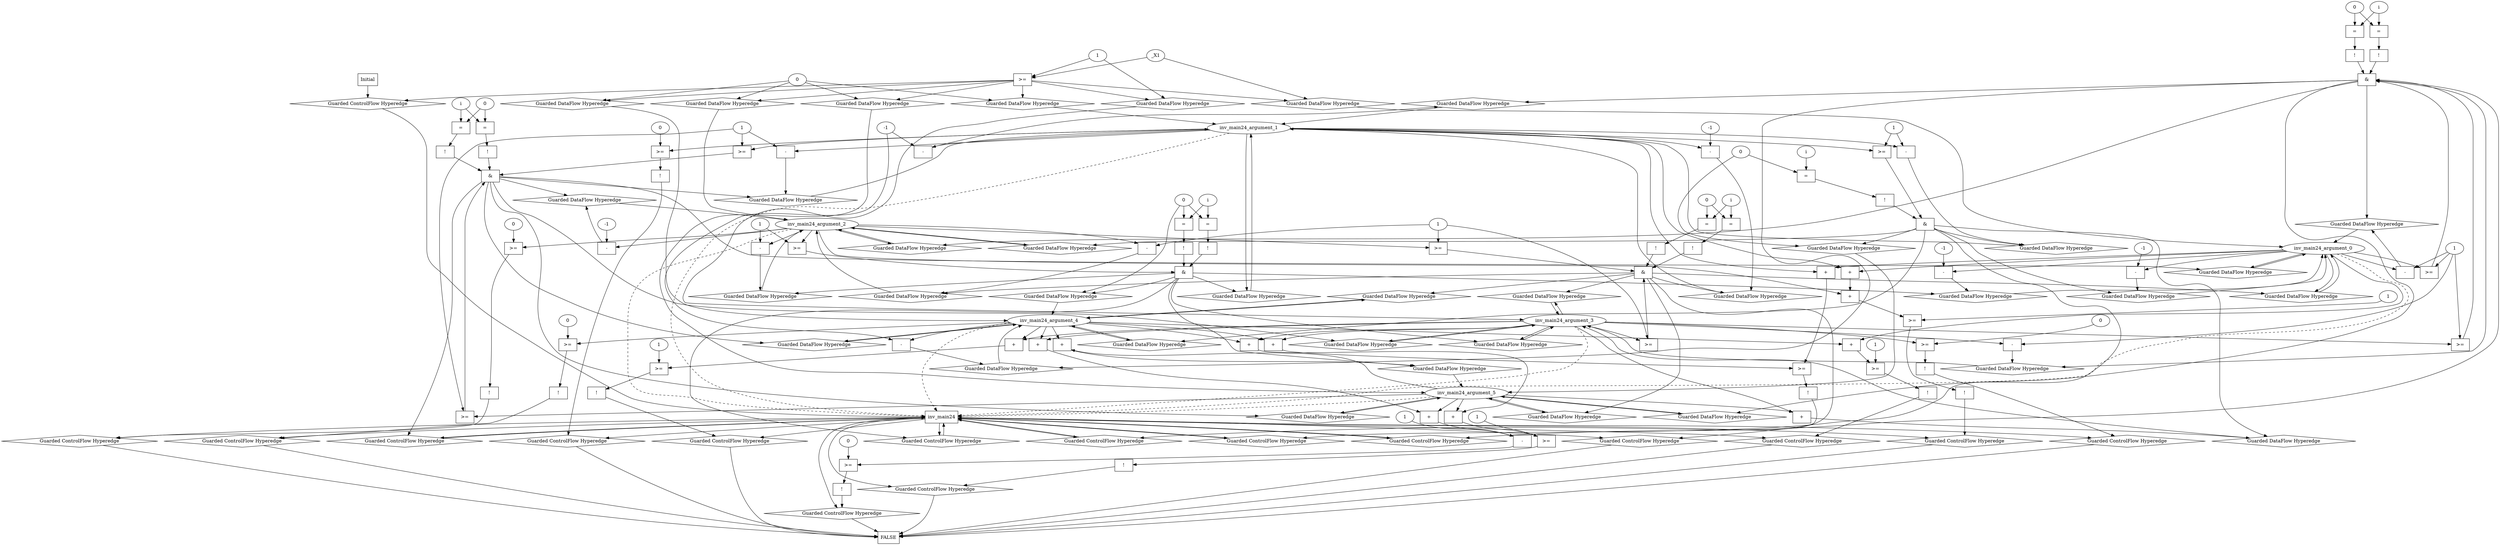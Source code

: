 digraph dag {
inv_main24 [label="inv_main24" shape="rect"];
FALSE [label="FALSE" shape="rect"];
Initial [label="Initial" shape="rect"];
ControlFowHyperEdge_0 [label="Guarded ControlFlow Hyperedge" shape="diamond"];
Initial -> ControlFowHyperEdge_0[label=""]
ControlFowHyperEdge_0 -> inv_main24[label=""]
ControlFowHyperEdge_1 [label="Guarded ControlFlow Hyperedge" shape="diamond"];
inv_main24 -> ControlFowHyperEdge_1[label=""]
ControlFowHyperEdge_1 -> inv_main24[label=""]
ControlFowHyperEdge_2 [label="Guarded ControlFlow Hyperedge" shape="diamond"];
inv_main24 -> ControlFowHyperEdge_2[label=""]
ControlFowHyperEdge_2 -> inv_main24[label=""]
ControlFowHyperEdge_3 [label="Guarded ControlFlow Hyperedge" shape="diamond"];
inv_main24 -> ControlFowHyperEdge_3[label=""]
ControlFowHyperEdge_3 -> inv_main24[label=""]
ControlFowHyperEdge_4 [label="Guarded ControlFlow Hyperedge" shape="diamond"];
inv_main24 -> ControlFowHyperEdge_4[label=""]
ControlFowHyperEdge_4 -> inv_main24[label=""]
ControlFowHyperEdge_5 [label="Guarded ControlFlow Hyperedge" shape="diamond"];
inv_main24 -> ControlFowHyperEdge_5[label=""]
ControlFowHyperEdge_5 -> inv_main24[label=""]
ControlFowHyperEdge_6 [label="Guarded ControlFlow Hyperedge" shape="diamond"];
inv_main24 -> ControlFowHyperEdge_6[label=""]
ControlFowHyperEdge_6 -> FALSE[label=""]
ControlFowHyperEdge_7 [label="Guarded ControlFlow Hyperedge" shape="diamond"];
inv_main24 -> ControlFowHyperEdge_7[label=""]
ControlFowHyperEdge_7 -> FALSE[label=""]
ControlFowHyperEdge_8 [label="Guarded ControlFlow Hyperedge" shape="diamond"];
inv_main24 -> ControlFowHyperEdge_8[label=""]
ControlFowHyperEdge_8 -> FALSE[label=""]
ControlFowHyperEdge_9 [label="Guarded ControlFlow Hyperedge" shape="diamond"];
inv_main24 -> ControlFowHyperEdge_9[label=""]
ControlFowHyperEdge_9 -> FALSE[label=""]
ControlFowHyperEdge_10 [label="Guarded ControlFlow Hyperedge" shape="diamond"];
inv_main24 -> ControlFowHyperEdge_10[label=""]
ControlFowHyperEdge_10 -> FALSE[label=""]
ControlFowHyperEdge_11 [label="Guarded ControlFlow Hyperedge" shape="diamond"];
inv_main24 -> ControlFowHyperEdge_11[label=""]
ControlFowHyperEdge_11 -> FALSE[label=""]
ControlFowHyperEdge_12 [label="Guarded ControlFlow Hyperedge" shape="diamond"];
inv_main24 -> ControlFowHyperEdge_12[label=""]
ControlFowHyperEdge_12 -> FALSE[label=""]
ControlFowHyperEdge_13 [label="Guarded ControlFlow Hyperedge" shape="diamond"];
inv_main24 -> ControlFowHyperEdge_13[label=""]
ControlFowHyperEdge_13 -> FALSE[label=""]
ControlFowHyperEdge_14 [label="Guarded ControlFlow Hyperedge" shape="diamond"];
inv_main24 -> ControlFowHyperEdge_14[label=""]
ControlFowHyperEdge_14 -> FALSE[label=""]
ControlFowHyperEdge_15 [label="Guarded ControlFlow Hyperedge" shape="diamond"];
inv_main24 -> ControlFowHyperEdge_15[label=""]
ControlFowHyperEdge_15 -> FALSE[label=""]
inv_main24_argument_0 [label="inv_main24_argument_0" shape="oval"];
inv_main24_argument_0 -> inv_main24[label="" style="dashed"]
inv_main24_argument_1 [label="inv_main24_argument_1" shape="oval"];
inv_main24_argument_1 -> inv_main24[label="" style="dashed"]
inv_main24_argument_2 [label="inv_main24_argument_2" shape="oval"];
inv_main24_argument_2 -> inv_main24[label="" style="dashed"]
inv_main24_argument_3 [label="inv_main24_argument_3" shape="oval"];
inv_main24_argument_3 -> inv_main24[label="" style="dashed"]
inv_main24_argument_4 [label="inv_main24_argument_4" shape="oval"];
inv_main24_argument_4 -> inv_main24[label="" style="dashed"]
inv_main24_argument_5 [label="inv_main24_argument_5" shape="oval"];
inv_main24_argument_5 -> inv_main24[label="" style="dashed"]

xxxinv_main24___Initial_0xxxguard_0_node_0 [label=">=" shape="rect"];
xxxinv_main24___Initial_0xxxdataFlow3_node_0->xxxinv_main24___Initial_0xxxguard_0_node_0
xxxinv_main24___Initial_0xxxdataFlow1_node_0->xxxinv_main24___Initial_0xxxguard_0_node_0

xxxinv_main24___Initial_0xxxguard_0_node_0->ControlFowHyperEdge_0 [label=""];
xxxinv_main24___Initial_0xxxdataFlow_0_node_0 [label="0"];

xxxinv_main24___Initial_0xxxdataFlow_0_node_0->DataFowHyperEdge_0_inv_main24_argument_2 [label=""];
xxxinv_main24___Initial_0xxxdataFlow1_node_0 [label="1"];

xxxinv_main24___Initial_0xxxdataFlow1_node_0->DataFowHyperEdge_0_inv_main24_argument_3 [label=""];

xxxinv_main24___Initial_0xxxdataFlow_0_node_0->DataFowHyperEdge_0_inv_main24_argument_5 [label=""];
xxxinv_main24___Initial_0xxxdataFlow3_node_0 [label="_X1"];

xxxinv_main24___Initial_0xxxdataFlow3_node_0->DataFowHyperEdge_0_inv_main24_argument_0 [label=""];

xxxinv_main24___Initial_0xxxdataFlow_0_node_0->DataFowHyperEdge_0_inv_main24_argument_4 [label=""];

xxxinv_main24___Initial_0xxxdataFlow_0_node_0->DataFowHyperEdge_0_inv_main24_argument_1 [label=""];
xxxinv_main24___inv_main24_1xxx_and [label="&" shape="rect"];
xxxinv_main24___inv_main24_1xxxguard_0_node_0 [label=">=" shape="rect"];
inv_main24_argument_3->xxxinv_main24___inv_main24_1xxxguard_0_node_0
xxxinv_main24___inv_main24_1xxxdataFlow_0_node_2->xxxinv_main24___inv_main24_1xxxguard_0_node_0

xxxinv_main24___inv_main24_1xxxguard_0_node_0->xxxinv_main24___inv_main24_1xxx_and [label=""];
xxxinv_main24___inv_main24_1xxxguard1_node_0 [label=">=" shape="rect"];
inv_main24_argument_0->xxxinv_main24___inv_main24_1xxxguard1_node_0
xxxinv_main24___inv_main24_1xxxdataFlow_0_node_2->xxxinv_main24___inv_main24_1xxxguard1_node_0

xxxinv_main24___inv_main24_1xxxguard1_node_0->xxxinv_main24___inv_main24_1xxx_and [label=""];
xxxinv_main24___inv_main24_1xxxguard2_node_0 [label="!" shape="rect"];
xxxinv_main24___inv_main24_1xxxguard2_node_1 [label="=" shape="rect"];
xxxinv_main24___inv_main24_1xxxguard2_node_2 [label="i"];
xxxinv_main24___inv_main24_1xxxguard2_node_3 [label="0"];
xxxinv_main24___inv_main24_1xxxguard2_node_1->xxxinv_main24___inv_main24_1xxxguard2_node_0
xxxinv_main24___inv_main24_1xxxguard2_node_2->xxxinv_main24___inv_main24_1xxxguard2_node_1
xxxinv_main24___inv_main24_1xxxguard2_node_3->xxxinv_main24___inv_main24_1xxxguard2_node_1

xxxinv_main24___inv_main24_1xxxguard2_node_0->xxxinv_main24___inv_main24_1xxx_and [label=""];
xxxinv_main24___inv_main24_1xxxguard3_node_0 [label="!" shape="rect"];
xxxinv_main24___inv_main24_1xxxguard3_node_1 [label="=" shape="rect"];
xxxinv_main24___inv_main24_1xxxguard3_node_1->xxxinv_main24___inv_main24_1xxxguard3_node_0
xxxinv_main24___inv_main24_1xxxguard2_node_2->xxxinv_main24___inv_main24_1xxxguard3_node_1
xxxinv_main24___inv_main24_1xxxguard2_node_3->xxxinv_main24___inv_main24_1xxxguard3_node_1

xxxinv_main24___inv_main24_1xxxguard3_node_0->xxxinv_main24___inv_main24_1xxx_and [label=""];
xxxinv_main24___inv_main24_1xxx_and->ControlFowHyperEdge_1 [label=""];
xxxinv_main24___inv_main24_1xxxdataFlow_0_node_0 [label="-" shape="rect"];
xxxinv_main24___inv_main24_1xxxdataFlow_0_node_2 [label="1"];
inv_main24_argument_0->xxxinv_main24___inv_main24_1xxxdataFlow_0_node_0
xxxinv_main24___inv_main24_1xxxdataFlow_0_node_2->xxxinv_main24___inv_main24_1xxxdataFlow_0_node_0

xxxinv_main24___inv_main24_1xxxdataFlow_0_node_0->DataFowHyperEdge_1_inv_main24_argument_0 [label=""];
xxxinv_main24___inv_main24_1xxxdataFlow1_node_0 [label="-" shape="rect"];
xxxinv_main24___inv_main24_1xxxdataFlow1_node_2 [label="-1"];
inv_main24_argument_1->xxxinv_main24___inv_main24_1xxxdataFlow1_node_0
xxxinv_main24___inv_main24_1xxxdataFlow1_node_2->xxxinv_main24___inv_main24_1xxxdataFlow1_node_0

xxxinv_main24___inv_main24_1xxxdataFlow1_node_0->DataFowHyperEdge_1_inv_main24_argument_1 [label=""];
xxxinv_main24___inv_main24_1xxxdataFlow2_node_0 [label="-" shape="rect"];
inv_main24_argument_3->xxxinv_main24___inv_main24_1xxxdataFlow2_node_0
xxxinv_main24___inv_main24_1xxxdataFlow_0_node_2->xxxinv_main24___inv_main24_1xxxdataFlow2_node_0

xxxinv_main24___inv_main24_1xxxdataFlow2_node_0->DataFowHyperEdge_1_inv_main24_argument_3 [label=""];
xxxinv_main24___inv_main24_1xxxdataFlow3_node_0 [label="-" shape="rect"];
inv_main24_argument_4->xxxinv_main24___inv_main24_1xxxdataFlow3_node_0
xxxinv_main24___inv_main24_1xxxdataFlow1_node_2->xxxinv_main24___inv_main24_1xxxdataFlow3_node_0

xxxinv_main24___inv_main24_1xxxdataFlow3_node_0->DataFowHyperEdge_1_inv_main24_argument_4 [label=""];
xxxinv_main24___inv_main24_2xxx_and [label="&" shape="rect"];
xxxinv_main24___inv_main24_2xxxguard_0_node_0 [label=">=" shape="rect"];
inv_main24_argument_5->xxxinv_main24___inv_main24_2xxxguard_0_node_0
xxxinv_main24___inv_main24_2xxxdataFlow_0_node_2->xxxinv_main24___inv_main24_2xxxguard_0_node_0

xxxinv_main24___inv_main24_2xxxguard_0_node_0->xxxinv_main24___inv_main24_2xxx_and [label=""];
xxxinv_main24___inv_main24_2xxxguard1_node_0 [label=">=" shape="rect"];
inv_main24_argument_1->xxxinv_main24___inv_main24_2xxxguard1_node_0
xxxinv_main24___inv_main24_2xxxdataFlow_0_node_2->xxxinv_main24___inv_main24_2xxxguard1_node_0

xxxinv_main24___inv_main24_2xxxguard1_node_0->xxxinv_main24___inv_main24_2xxx_and [label=""];
xxxinv_main24___inv_main24_2xxxguard2_node_0 [label="!" shape="rect"];
xxxinv_main24___inv_main24_2xxxguard2_node_1 [label="=" shape="rect"];
xxxinv_main24___inv_main24_2xxxguard2_node_2 [label="i"];
xxxinv_main24___inv_main24_2xxxguard2_node_3 [label="0"];
xxxinv_main24___inv_main24_2xxxguard2_node_1->xxxinv_main24___inv_main24_2xxxguard2_node_0
xxxinv_main24___inv_main24_2xxxguard2_node_2->xxxinv_main24___inv_main24_2xxxguard2_node_1
xxxinv_main24___inv_main24_2xxxguard2_node_3->xxxinv_main24___inv_main24_2xxxguard2_node_1

xxxinv_main24___inv_main24_2xxxguard2_node_0->xxxinv_main24___inv_main24_2xxx_and [label=""];
xxxinv_main24___inv_main24_2xxxguard3_node_0 [label="!" shape="rect"];
xxxinv_main24___inv_main24_2xxxguard3_node_1 [label="=" shape="rect"];
xxxinv_main24___inv_main24_2xxxguard3_node_1->xxxinv_main24___inv_main24_2xxxguard3_node_0
xxxinv_main24___inv_main24_2xxxguard2_node_2->xxxinv_main24___inv_main24_2xxxguard3_node_1
xxxinv_main24___inv_main24_2xxxguard2_node_3->xxxinv_main24___inv_main24_2xxxguard3_node_1

xxxinv_main24___inv_main24_2xxxguard3_node_0->xxxinv_main24___inv_main24_2xxx_and [label=""];
xxxinv_main24___inv_main24_2xxx_and->ControlFowHyperEdge_2 [label=""];
xxxinv_main24___inv_main24_2xxxdataFlow_0_node_0 [label="-" shape="rect"];
xxxinv_main24___inv_main24_2xxxdataFlow_0_node_2 [label="1"];
inv_main24_argument_1->xxxinv_main24___inv_main24_2xxxdataFlow_0_node_0
xxxinv_main24___inv_main24_2xxxdataFlow_0_node_2->xxxinv_main24___inv_main24_2xxxdataFlow_0_node_0

xxxinv_main24___inv_main24_2xxxdataFlow_0_node_0->DataFowHyperEdge_2_inv_main24_argument_1 [label=""];
xxxinv_main24___inv_main24_2xxxdataFlow1_node_0 [label="-" shape="rect"];
xxxinv_main24___inv_main24_2xxxdataFlow1_node_2 [label="-1"];
inv_main24_argument_2->xxxinv_main24___inv_main24_2xxxdataFlow1_node_0
xxxinv_main24___inv_main24_2xxxdataFlow1_node_2->xxxinv_main24___inv_main24_2xxxdataFlow1_node_0

xxxinv_main24___inv_main24_2xxxdataFlow1_node_0->DataFowHyperEdge_2_inv_main24_argument_2 [label=""];
xxxinv_main24___inv_main24_3xxx_and [label="&" shape="rect"];
xxxinv_main24___inv_main24_3xxxguard_0_node_0 [label=">=" shape="rect"];
inv_main24_argument_2->xxxinv_main24___inv_main24_3xxxguard_0_node_0
xxxinv_main24___inv_main24_3xxxdataFlow1_node_2->xxxinv_main24___inv_main24_3xxxguard_0_node_0

xxxinv_main24___inv_main24_3xxxguard_0_node_0->xxxinv_main24___inv_main24_3xxx_and [label=""];
xxxinv_main24___inv_main24_3xxxguard1_node_0 [label=">=" shape="rect"];
inv_main24_argument_3->xxxinv_main24___inv_main24_3xxxguard1_node_0
xxxinv_main24___inv_main24_3xxxdataFlow1_node_2->xxxinv_main24___inv_main24_3xxxguard1_node_0

xxxinv_main24___inv_main24_3xxxguard1_node_0->xxxinv_main24___inv_main24_3xxx_and [label=""];
xxxinv_main24___inv_main24_3xxxguard2_node_0 [label="!" shape="rect"];
xxxinv_main24___inv_main24_3xxxguard2_node_1 [label="=" shape="rect"];
xxxinv_main24___inv_main24_3xxxguard2_node_2 [label="i"];
xxxinv_main24___inv_main24_3xxxguard2_node_3 [label="0"];
xxxinv_main24___inv_main24_3xxxguard2_node_1->xxxinv_main24___inv_main24_3xxxguard2_node_0
xxxinv_main24___inv_main24_3xxxguard2_node_2->xxxinv_main24___inv_main24_3xxxguard2_node_1
xxxinv_main24___inv_main24_3xxxguard2_node_3->xxxinv_main24___inv_main24_3xxxguard2_node_1

xxxinv_main24___inv_main24_3xxxguard2_node_0->xxxinv_main24___inv_main24_3xxx_and [label=""];
xxxinv_main24___inv_main24_3xxxguard3_node_0 [label="!" shape="rect"];
xxxinv_main24___inv_main24_3xxxguard3_node_1 [label="=" shape="rect"];
xxxinv_main24___inv_main24_3xxxguard3_node_1->xxxinv_main24___inv_main24_3xxxguard3_node_0
xxxinv_main24___inv_main24_3xxxguard2_node_2->xxxinv_main24___inv_main24_3xxxguard3_node_1
xxxinv_main24___inv_main24_3xxxguard2_node_3->xxxinv_main24___inv_main24_3xxxguard3_node_1

xxxinv_main24___inv_main24_3xxxguard3_node_0->xxxinv_main24___inv_main24_3xxx_and [label=""];
xxxinv_main24___inv_main24_3xxx_and->ControlFowHyperEdge_3 [label=""];
xxxinv_main24___inv_main24_3xxxdataFlow_0_node_0 [label="-" shape="rect"];
xxxinv_main24___inv_main24_3xxxdataFlow_0_node_2 [label="-1"];
inv_main24_argument_1->xxxinv_main24___inv_main24_3xxxdataFlow_0_node_0
xxxinv_main24___inv_main24_3xxxdataFlow_0_node_2->xxxinv_main24___inv_main24_3xxxdataFlow_0_node_0

xxxinv_main24___inv_main24_3xxxdataFlow_0_node_0->DataFowHyperEdge_3_inv_main24_argument_1 [label=""];
xxxinv_main24___inv_main24_3xxxdataFlow1_node_0 [label="-" shape="rect"];
xxxinv_main24___inv_main24_3xxxdataFlow1_node_2 [label="1"];
inv_main24_argument_2->xxxinv_main24___inv_main24_3xxxdataFlow1_node_0
xxxinv_main24___inv_main24_3xxxdataFlow1_node_2->xxxinv_main24___inv_main24_3xxxdataFlow1_node_0

xxxinv_main24___inv_main24_3xxxdataFlow1_node_0->DataFowHyperEdge_3_inv_main24_argument_2 [label=""];
xxxinv_main24___inv_main24_4xxx_and [label="&" shape="rect"];
xxxinv_main24___inv_main24_4xxxguard_0_node_0 [label=">=" shape="rect"];
inv_main24_argument_2->xxxinv_main24___inv_main24_4xxxguard_0_node_0
xxxinv_main24___inv_main24_4xxxdataFlow1_node_2->xxxinv_main24___inv_main24_4xxxguard_0_node_0

xxxinv_main24___inv_main24_4xxxguard_0_node_0->xxxinv_main24___inv_main24_4xxx_and [label=""];
xxxinv_main24___inv_main24_4xxxguard1_node_0 [label="!" shape="rect"];
xxxinv_main24___inv_main24_4xxxguard1_node_1 [label="=" shape="rect"];
xxxinv_main24___inv_main24_4xxxguard1_node_2 [label="i"];
xxxinv_main24___inv_main24_4xxxguard1_node_1->xxxinv_main24___inv_main24_4xxxguard1_node_0
xxxinv_main24___inv_main24_4xxxguard1_node_2->xxxinv_main24___inv_main24_4xxxguard1_node_1
xxxinv_main24___inv_main24_4xxxdataFlow2_node_0->xxxinv_main24___inv_main24_4xxxguard1_node_1

xxxinv_main24___inv_main24_4xxxguard1_node_0->xxxinv_main24___inv_main24_4xxx_and [label=""];
xxxinv_main24___inv_main24_4xxxguard2_node_0 [label="!" shape="rect"];
xxxinv_main24___inv_main24_4xxxguard2_node_1 [label="=" shape="rect"];
xxxinv_main24___inv_main24_4xxxguard2_node_1->xxxinv_main24___inv_main24_4xxxguard2_node_0
xxxinv_main24___inv_main24_4xxxguard1_node_2->xxxinv_main24___inv_main24_4xxxguard2_node_1
xxxinv_main24___inv_main24_4xxxdataFlow2_node_0->xxxinv_main24___inv_main24_4xxxguard2_node_1

xxxinv_main24___inv_main24_4xxxguard2_node_0->xxxinv_main24___inv_main24_4xxx_and [label=""];
xxxinv_main24___inv_main24_4xxx_and->ControlFowHyperEdge_4 [label=""];
xxxinv_main24___inv_main24_4xxxdataFlow_0_node_0 [label="-" shape="rect"];
xxxinv_main24___inv_main24_4xxxdataFlow_0_node_2 [label="-1"];
inv_main24_argument_0->xxxinv_main24___inv_main24_4xxxdataFlow_0_node_0
xxxinv_main24___inv_main24_4xxxdataFlow_0_node_2->xxxinv_main24___inv_main24_4xxxdataFlow_0_node_0

xxxinv_main24___inv_main24_4xxxdataFlow_0_node_0->DataFowHyperEdge_4_inv_main24_argument_0 [label=""];
xxxinv_main24___inv_main24_4xxxdataFlow1_node_0 [label="-" shape="rect"];
xxxinv_main24___inv_main24_4xxxdataFlow1_node_2 [label="1"];
inv_main24_argument_2->xxxinv_main24___inv_main24_4xxxdataFlow1_node_0
xxxinv_main24___inv_main24_4xxxdataFlow1_node_2->xxxinv_main24___inv_main24_4xxxdataFlow1_node_0

xxxinv_main24___inv_main24_4xxxdataFlow1_node_0->DataFowHyperEdge_4_inv_main24_argument_2 [label=""];
xxxinv_main24___inv_main24_4xxxdataFlow2_node_0 [label="0"];

xxxinv_main24___inv_main24_4xxxdataFlow2_node_0->DataFowHyperEdge_4_inv_main24_argument_4 [label=""];
xxxinv_main24___inv_main24_4xxxdataFlow3_node_0 [label="+" shape="rect"];
inv_main24_argument_5->xxxinv_main24___inv_main24_4xxxdataFlow3_node_0
inv_main24_argument_4->xxxinv_main24___inv_main24_4xxxdataFlow3_node_0

xxxinv_main24___inv_main24_4xxxdataFlow3_node_0->DataFowHyperEdge_4_inv_main24_argument_5 [label=""];
xxxinv_main24___inv_main24_5xxx_and [label="&" shape="rect"];
xxxinv_main24___inv_main24_5xxxguard_0_node_0 [label=">=" shape="rect"];
inv_main24_argument_1->xxxinv_main24___inv_main24_5xxxguard_0_node_0
xxxinv_main24___inv_main24_5xxxdataFlow1_node_2->xxxinv_main24___inv_main24_5xxxguard_0_node_0

xxxinv_main24___inv_main24_5xxxguard_0_node_0->xxxinv_main24___inv_main24_5xxx_and [label=""];
xxxinv_main24___inv_main24_5xxxguard1_node_0 [label="!" shape="rect"];
xxxinv_main24___inv_main24_5xxxguard1_node_1 [label="=" shape="rect"];
xxxinv_main24___inv_main24_5xxxguard1_node_2 [label="i"];
xxxinv_main24___inv_main24_5xxxguard1_node_1->xxxinv_main24___inv_main24_5xxxguard1_node_0
xxxinv_main24___inv_main24_5xxxguard1_node_2->xxxinv_main24___inv_main24_5xxxguard1_node_1
xxxinv_main24___inv_main24_5xxxdataFlow3_node_0->xxxinv_main24___inv_main24_5xxxguard1_node_1

xxxinv_main24___inv_main24_5xxxguard1_node_0->xxxinv_main24___inv_main24_5xxx_and [label=""];
xxxinv_main24___inv_main24_5xxx_and->ControlFowHyperEdge_5 [label=""];
xxxinv_main24___inv_main24_5xxxdataFlow_0_node_0 [label="-" shape="rect"];
xxxinv_main24___inv_main24_5xxxdataFlow_0_node_2 [label="-1"];
inv_main24_argument_0->xxxinv_main24___inv_main24_5xxxdataFlow_0_node_0
xxxinv_main24___inv_main24_5xxxdataFlow_0_node_2->xxxinv_main24___inv_main24_5xxxdataFlow_0_node_0

xxxinv_main24___inv_main24_5xxxdataFlow_0_node_0->DataFowHyperEdge_5_inv_main24_argument_0 [label=""];
xxxinv_main24___inv_main24_5xxxdataFlow1_node_0 [label="-" shape="rect"];
xxxinv_main24___inv_main24_5xxxdataFlow1_node_2 [label="1"];
inv_main24_argument_1->xxxinv_main24___inv_main24_5xxxdataFlow1_node_0
xxxinv_main24___inv_main24_5xxxdataFlow1_node_2->xxxinv_main24___inv_main24_5xxxdataFlow1_node_0

xxxinv_main24___inv_main24_5xxxdataFlow1_node_0->DataFowHyperEdge_5_inv_main24_argument_1 [label=""];
xxxinv_main24___inv_main24_5xxxdataFlow2_node_0 [label="+" shape="rect"];
inv_main24_argument_3->xxxinv_main24___inv_main24_5xxxdataFlow2_node_0
inv_main24_argument_5->xxxinv_main24___inv_main24_5xxxdataFlow2_node_0

xxxinv_main24___inv_main24_5xxxdataFlow2_node_0->DataFowHyperEdge_5_inv_main24_argument_3 [label=""];
xxxinv_main24___inv_main24_5xxxdataFlow3_node_0 [label="0"];

xxxinv_main24___inv_main24_5xxxdataFlow3_node_0->DataFowHyperEdge_5_inv_main24_argument_5 [label=""];
xxxFALSE___inv_main24_6xxxguard_0_node_0 [label="!" shape="rect"];
xxxFALSE___inv_main24_6xxxguard_0_node_1 [label=">=" shape="rect"];
xxxFALSE___inv_main24_6xxxguard_0_node_2 [label="+" shape="rect"];
xxxFALSE___inv_main24_6xxxguard_0_node_3 [label="+" shape="rect"];
xxxFALSE___inv_main24_6xxxguard_0_node_7 [label="1"];
xxxFALSE___inv_main24_6xxxguard_0_node_1->xxxFALSE___inv_main24_6xxxguard_0_node_0
xxxFALSE___inv_main24_6xxxguard_0_node_2->xxxFALSE___inv_main24_6xxxguard_0_node_1
xxxFALSE___inv_main24_6xxxguard_0_node_7->xxxFALSE___inv_main24_6xxxguard_0_node_1
xxxFALSE___inv_main24_6xxxguard_0_node_3->xxxFALSE___inv_main24_6xxxguard_0_node_2
inv_main24_argument_5->xxxFALSE___inv_main24_6xxxguard_0_node_2
inv_main24_argument_3->xxxFALSE___inv_main24_6xxxguard_0_node_3
inv_main24_argument_4->xxxFALSE___inv_main24_6xxxguard_0_node_3

xxxFALSE___inv_main24_6xxxguard_0_node_0->ControlFowHyperEdge_6 [label=""];
xxxFALSE___inv_main24_7xxxguard_0_node_0 [label="!" shape="rect"];
xxxFALSE___inv_main24_7xxxguard_0_node_1 [label=">=" shape="rect"];
xxxFALSE___inv_main24_7xxxguard_0_node_2 [label="0"];
xxxFALSE___inv_main24_7xxxguard_0_node_3 [label="-" shape="rect"];
xxxFALSE___inv_main24_7xxxguard_0_node_4 [label="+" shape="rect"];
xxxFALSE___inv_main24_7xxxguard_0_node_5 [label="+" shape="rect"];
xxxFALSE___inv_main24_7xxxguard_0_node_9 [label="1"];
xxxFALSE___inv_main24_7xxxguard_0_node_1->xxxFALSE___inv_main24_7xxxguard_0_node_0
xxxFALSE___inv_main24_7xxxguard_0_node_2->xxxFALSE___inv_main24_7xxxguard_0_node_1
xxxFALSE___inv_main24_7xxxguard_0_node_3->xxxFALSE___inv_main24_7xxxguard_0_node_1
xxxFALSE___inv_main24_7xxxguard_0_node_4->xxxFALSE___inv_main24_7xxxguard_0_node_3
xxxFALSE___inv_main24_7xxxguard_0_node_9->xxxFALSE___inv_main24_7xxxguard_0_node_3
xxxFALSE___inv_main24_7xxxguard_0_node_5->xxxFALSE___inv_main24_7xxxguard_0_node_4
inv_main24_argument_5->xxxFALSE___inv_main24_7xxxguard_0_node_4
inv_main24_argument_3->xxxFALSE___inv_main24_7xxxguard_0_node_5
inv_main24_argument_4->xxxFALSE___inv_main24_7xxxguard_0_node_5

xxxFALSE___inv_main24_7xxxguard_0_node_0->ControlFowHyperEdge_7 [label=""];
xxxFALSE___inv_main24_8xxxguard_0_node_0 [label="!" shape="rect"];
xxxFALSE___inv_main24_8xxxguard_0_node_1 [label=">=" shape="rect"];
xxxFALSE___inv_main24_8xxxguard_0_node_2 [label="1"];
xxxFALSE___inv_main24_8xxxguard_0_node_3 [label="+" shape="rect"];
xxxFALSE___inv_main24_8xxxguard_0_node_1->xxxFALSE___inv_main24_8xxxguard_0_node_0
xxxFALSE___inv_main24_8xxxguard_0_node_2->xxxFALSE___inv_main24_8xxxguard_0_node_1
xxxFALSE___inv_main24_8xxxguard_0_node_3->xxxFALSE___inv_main24_8xxxguard_0_node_1
inv_main24_argument_3->xxxFALSE___inv_main24_8xxxguard_0_node_3
inv_main24_argument_4->xxxFALSE___inv_main24_8xxxguard_0_node_3

xxxFALSE___inv_main24_8xxxguard_0_node_0->ControlFowHyperEdge_8 [label=""];
xxxFALSE___inv_main24_9xxxguard_0_node_0 [label="!" shape="rect"];
xxxFALSE___inv_main24_9xxxguard_0_node_1 [label=">=" shape="rect"];
xxxFALSE___inv_main24_9xxxguard_0_node_3 [label="0"];
xxxFALSE___inv_main24_9xxxguard_0_node_1->xxxFALSE___inv_main24_9xxxguard_0_node_0
inv_main24_argument_4->xxxFALSE___inv_main24_9xxxguard_0_node_1
xxxFALSE___inv_main24_9xxxguard_0_node_3->xxxFALSE___inv_main24_9xxxguard_0_node_1

xxxFALSE___inv_main24_9xxxguard_0_node_0->ControlFowHyperEdge_9 [label=""];
xxxFALSE___inv_main24_10xxxguard_0_node_0 [label="!" shape="rect"];
xxxFALSE___inv_main24_10xxxguard_0_node_1 [label=">=" shape="rect"];
xxxFALSE___inv_main24_10xxxguard_0_node_3 [label="0"];
xxxFALSE___inv_main24_10xxxguard_0_node_1->xxxFALSE___inv_main24_10xxxguard_0_node_0
inv_main24_argument_3->xxxFALSE___inv_main24_10xxxguard_0_node_1
xxxFALSE___inv_main24_10xxxguard_0_node_3->xxxFALSE___inv_main24_10xxxguard_0_node_1

xxxFALSE___inv_main24_10xxxguard_0_node_0->ControlFowHyperEdge_10 [label=""];
xxxFALSE___inv_main24_11xxxguard_0_node_0 [label="!" shape="rect"];
xxxFALSE___inv_main24_11xxxguard_0_node_1 [label=">=" shape="rect"];
xxxFALSE___inv_main24_11xxxguard_0_node_3 [label="0"];
xxxFALSE___inv_main24_11xxxguard_0_node_1->xxxFALSE___inv_main24_11xxxguard_0_node_0
inv_main24_argument_2->xxxFALSE___inv_main24_11xxxguard_0_node_1
xxxFALSE___inv_main24_11xxxguard_0_node_3->xxxFALSE___inv_main24_11xxxguard_0_node_1

xxxFALSE___inv_main24_11xxxguard_0_node_0->ControlFowHyperEdge_11 [label=""];
xxxFALSE___inv_main24_12xxxguard_0_node_0 [label="!" shape="rect"];
xxxFALSE___inv_main24_12xxxguard_0_node_1 [label=">=" shape="rect"];
xxxFALSE___inv_main24_12xxxguard_0_node_3 [label="0"];
xxxFALSE___inv_main24_12xxxguard_0_node_1->xxxFALSE___inv_main24_12xxxguard_0_node_0
inv_main24_argument_1->xxxFALSE___inv_main24_12xxxguard_0_node_1
xxxFALSE___inv_main24_12xxxguard_0_node_3->xxxFALSE___inv_main24_12xxxguard_0_node_1

xxxFALSE___inv_main24_12xxxguard_0_node_0->ControlFowHyperEdge_12 [label=""];
xxxFALSE___inv_main24_13xxxguard_0_node_0 [label="!" shape="rect"];
xxxFALSE___inv_main24_13xxxguard_0_node_1 [label=">=" shape="rect"];
xxxFALSE___inv_main24_13xxxguard_0_node_2 [label="+" shape="rect"];
xxxFALSE___inv_main24_13xxxguard_0_node_5 [label="1"];
xxxFALSE___inv_main24_13xxxguard_0_node_1->xxxFALSE___inv_main24_13xxxguard_0_node_0
xxxFALSE___inv_main24_13xxxguard_0_node_2->xxxFALSE___inv_main24_13xxxguard_0_node_1
xxxFALSE___inv_main24_13xxxguard_0_node_5->xxxFALSE___inv_main24_13xxxguard_0_node_1
inv_main24_argument_0->xxxFALSE___inv_main24_13xxxguard_0_node_2
inv_main24_argument_4->xxxFALSE___inv_main24_13xxxguard_0_node_2

xxxFALSE___inv_main24_13xxxguard_0_node_0->ControlFowHyperEdge_13 [label=""];
xxxFALSE___inv_main24_14xxxguard_0_node_0 [label="!" shape="rect"];
xxxFALSE___inv_main24_14xxxguard_0_node_1 [label=">=" shape="rect"];
xxxFALSE___inv_main24_14xxxguard_0_node_2 [label="+" shape="rect"];
xxxFALSE___inv_main24_14xxxguard_0_node_5 [label="+" shape="rect"];
xxxFALSE___inv_main24_14xxxguard_0_node_1->xxxFALSE___inv_main24_14xxxguard_0_node_0
xxxFALSE___inv_main24_14xxxguard_0_node_2->xxxFALSE___inv_main24_14xxxguard_0_node_1
xxxFALSE___inv_main24_14xxxguard_0_node_5->xxxFALSE___inv_main24_14xxxguard_0_node_1
inv_main24_argument_0->xxxFALSE___inv_main24_14xxxguard_0_node_2
inv_main24_argument_1->xxxFALSE___inv_main24_14xxxguard_0_node_2
inv_main24_argument_3->xxxFALSE___inv_main24_14xxxguard_0_node_5
inv_main24_argument_4->xxxFALSE___inv_main24_14xxxguard_0_node_5

xxxFALSE___inv_main24_14xxxguard_0_node_0->ControlFowHyperEdge_14 [label=""];
xxxFALSE___inv_main24_15xxxguard_0_node_0 [label="!" shape="rect"];
xxxFALSE___inv_main24_15xxxguard_0_node_1 [label=">=" shape="rect"];
xxxFALSE___inv_main24_15xxxguard_0_node_2 [label="+" shape="rect"];
xxxFALSE___inv_main24_15xxxguard_0_node_3 [label="+" shape="rect"];
xxxFALSE___inv_main24_15xxxguard_0_node_7 [label="1"];
xxxFALSE___inv_main24_15xxxguard_0_node_1->xxxFALSE___inv_main24_15xxxguard_0_node_0
xxxFALSE___inv_main24_15xxxguard_0_node_2->xxxFALSE___inv_main24_15xxxguard_0_node_1
xxxFALSE___inv_main24_15xxxguard_0_node_7->xxxFALSE___inv_main24_15xxxguard_0_node_1
xxxFALSE___inv_main24_15xxxguard_0_node_3->xxxFALSE___inv_main24_15xxxguard_0_node_2
inv_main24_argument_2->xxxFALSE___inv_main24_15xxxguard_0_node_2
inv_main24_argument_0->xxxFALSE___inv_main24_15xxxguard_0_node_3
inv_main24_argument_1->xxxFALSE___inv_main24_15xxxguard_0_node_3

xxxFALSE___inv_main24_15xxxguard_0_node_0->ControlFowHyperEdge_15 [label=""];
DataFowHyperEdge_0_inv_main24_argument_0 [label="Guarded DataFlow Hyperedge" shape="diamond"];
DataFowHyperEdge_0_inv_main24_argument_0 -> inv_main24_argument_0[label=""]
xxxinv_main24___Initial_0xxxguard_0_node_0 -> DataFowHyperEdge_0_inv_main24_argument_0[label=""]
DataFowHyperEdge_0_inv_main24_argument_1 [label="Guarded DataFlow Hyperedge" shape="diamond"];
DataFowHyperEdge_0_inv_main24_argument_1 -> inv_main24_argument_1[label=""]
xxxinv_main24___Initial_0xxxguard_0_node_0 -> DataFowHyperEdge_0_inv_main24_argument_1[label=""]
DataFowHyperEdge_0_inv_main24_argument_2 [label="Guarded DataFlow Hyperedge" shape="diamond"];
DataFowHyperEdge_0_inv_main24_argument_2 -> inv_main24_argument_2[label=""]
xxxinv_main24___Initial_0xxxguard_0_node_0 -> DataFowHyperEdge_0_inv_main24_argument_2[label=""]
DataFowHyperEdge_0_inv_main24_argument_3 [label="Guarded DataFlow Hyperedge" shape="diamond"];
DataFowHyperEdge_0_inv_main24_argument_3 -> inv_main24_argument_3[label=""]
xxxinv_main24___Initial_0xxxguard_0_node_0 -> DataFowHyperEdge_0_inv_main24_argument_3[label=""]
DataFowHyperEdge_0_inv_main24_argument_4 [label="Guarded DataFlow Hyperedge" shape="diamond"];
DataFowHyperEdge_0_inv_main24_argument_4 -> inv_main24_argument_4[label=""]
xxxinv_main24___Initial_0xxxguard_0_node_0 -> DataFowHyperEdge_0_inv_main24_argument_4[label=""]
DataFowHyperEdge_0_inv_main24_argument_5 [label="Guarded DataFlow Hyperedge" shape="diamond"];
DataFowHyperEdge_0_inv_main24_argument_5 -> inv_main24_argument_5[label=""]
xxxinv_main24___Initial_0xxxguard_0_node_0 -> DataFowHyperEdge_0_inv_main24_argument_5[label=""]
DataFowHyperEdge_1_inv_main24_argument_0 [label="Guarded DataFlow Hyperedge" shape="diamond"];
DataFowHyperEdge_1_inv_main24_argument_0 -> inv_main24_argument_0[label=""]
xxxinv_main24___inv_main24_1xxx_and -> DataFowHyperEdge_1_inv_main24_argument_0[label=""]
DataFowHyperEdge_1_inv_main24_argument_1 [label="Guarded DataFlow Hyperedge" shape="diamond"];
DataFowHyperEdge_1_inv_main24_argument_1 -> inv_main24_argument_1[label=""]
xxxinv_main24___inv_main24_1xxx_and -> DataFowHyperEdge_1_inv_main24_argument_1[label=""]
DataFowHyperEdge_1_inv_main24_argument_2 [label="Guarded DataFlow Hyperedge" shape="diamond"];
DataFowHyperEdge_1_inv_main24_argument_2 -> inv_main24_argument_2[label=""]
xxxinv_main24___inv_main24_1xxx_and -> DataFowHyperEdge_1_inv_main24_argument_2[label=""]
DataFowHyperEdge_1_inv_main24_argument_3 [label="Guarded DataFlow Hyperedge" shape="diamond"];
DataFowHyperEdge_1_inv_main24_argument_3 -> inv_main24_argument_3[label=""]
xxxinv_main24___inv_main24_1xxx_and -> DataFowHyperEdge_1_inv_main24_argument_3[label=""]
DataFowHyperEdge_1_inv_main24_argument_4 [label="Guarded DataFlow Hyperedge" shape="diamond"];
DataFowHyperEdge_1_inv_main24_argument_4 -> inv_main24_argument_4[label=""]
xxxinv_main24___inv_main24_1xxx_and -> DataFowHyperEdge_1_inv_main24_argument_4[label=""]
DataFowHyperEdge_1_inv_main24_argument_5 [label="Guarded DataFlow Hyperedge" shape="diamond"];
DataFowHyperEdge_1_inv_main24_argument_5 -> inv_main24_argument_5[label=""]
xxxinv_main24___inv_main24_1xxx_and -> DataFowHyperEdge_1_inv_main24_argument_5[label=""]
DataFowHyperEdge_2_inv_main24_argument_0 [label="Guarded DataFlow Hyperedge" shape="diamond"];
DataFowHyperEdge_2_inv_main24_argument_0 -> inv_main24_argument_0[label=""]
xxxinv_main24___inv_main24_2xxx_and -> DataFowHyperEdge_2_inv_main24_argument_0[label=""]
DataFowHyperEdge_2_inv_main24_argument_1 [label="Guarded DataFlow Hyperedge" shape="diamond"];
DataFowHyperEdge_2_inv_main24_argument_1 -> inv_main24_argument_1[label=""]
xxxinv_main24___inv_main24_2xxx_and -> DataFowHyperEdge_2_inv_main24_argument_1[label=""]
DataFowHyperEdge_2_inv_main24_argument_2 [label="Guarded DataFlow Hyperedge" shape="diamond"];
DataFowHyperEdge_2_inv_main24_argument_2 -> inv_main24_argument_2[label=""]
xxxinv_main24___inv_main24_2xxx_and -> DataFowHyperEdge_2_inv_main24_argument_2[label=""]
DataFowHyperEdge_2_inv_main24_argument_3 [label="Guarded DataFlow Hyperedge" shape="diamond"];
DataFowHyperEdge_2_inv_main24_argument_3 -> inv_main24_argument_3[label=""]
xxxinv_main24___inv_main24_2xxx_and -> DataFowHyperEdge_2_inv_main24_argument_3[label=""]
DataFowHyperEdge_2_inv_main24_argument_4 [label="Guarded DataFlow Hyperedge" shape="diamond"];
DataFowHyperEdge_2_inv_main24_argument_4 -> inv_main24_argument_4[label=""]
xxxinv_main24___inv_main24_2xxx_and -> DataFowHyperEdge_2_inv_main24_argument_4[label=""]
DataFowHyperEdge_2_inv_main24_argument_5 [label="Guarded DataFlow Hyperedge" shape="diamond"];
DataFowHyperEdge_2_inv_main24_argument_5 -> inv_main24_argument_5[label=""]
xxxinv_main24___inv_main24_2xxx_and -> DataFowHyperEdge_2_inv_main24_argument_5[label=""]
DataFowHyperEdge_3_inv_main24_argument_0 [label="Guarded DataFlow Hyperedge" shape="diamond"];
DataFowHyperEdge_3_inv_main24_argument_0 -> inv_main24_argument_0[label=""]
xxxinv_main24___inv_main24_3xxx_and -> DataFowHyperEdge_3_inv_main24_argument_0[label=""]
DataFowHyperEdge_3_inv_main24_argument_1 [label="Guarded DataFlow Hyperedge" shape="diamond"];
DataFowHyperEdge_3_inv_main24_argument_1 -> inv_main24_argument_1[label=""]
xxxinv_main24___inv_main24_3xxx_and -> DataFowHyperEdge_3_inv_main24_argument_1[label=""]
DataFowHyperEdge_3_inv_main24_argument_2 [label="Guarded DataFlow Hyperedge" shape="diamond"];
DataFowHyperEdge_3_inv_main24_argument_2 -> inv_main24_argument_2[label=""]
xxxinv_main24___inv_main24_3xxx_and -> DataFowHyperEdge_3_inv_main24_argument_2[label=""]
DataFowHyperEdge_3_inv_main24_argument_3 [label="Guarded DataFlow Hyperedge" shape="diamond"];
DataFowHyperEdge_3_inv_main24_argument_3 -> inv_main24_argument_3[label=""]
xxxinv_main24___inv_main24_3xxx_and -> DataFowHyperEdge_3_inv_main24_argument_3[label=""]
DataFowHyperEdge_3_inv_main24_argument_4 [label="Guarded DataFlow Hyperedge" shape="diamond"];
DataFowHyperEdge_3_inv_main24_argument_4 -> inv_main24_argument_4[label=""]
xxxinv_main24___inv_main24_3xxx_and -> DataFowHyperEdge_3_inv_main24_argument_4[label=""]
DataFowHyperEdge_3_inv_main24_argument_5 [label="Guarded DataFlow Hyperedge" shape="diamond"];
DataFowHyperEdge_3_inv_main24_argument_5 -> inv_main24_argument_5[label=""]
xxxinv_main24___inv_main24_3xxx_and -> DataFowHyperEdge_3_inv_main24_argument_5[label=""]
DataFowHyperEdge_4_inv_main24_argument_0 [label="Guarded DataFlow Hyperedge" shape="diamond"];
DataFowHyperEdge_4_inv_main24_argument_0 -> inv_main24_argument_0[label=""]
xxxinv_main24___inv_main24_4xxx_and -> DataFowHyperEdge_4_inv_main24_argument_0[label=""]
DataFowHyperEdge_4_inv_main24_argument_1 [label="Guarded DataFlow Hyperedge" shape="diamond"];
DataFowHyperEdge_4_inv_main24_argument_1 -> inv_main24_argument_1[label=""]
xxxinv_main24___inv_main24_4xxx_and -> DataFowHyperEdge_4_inv_main24_argument_1[label=""]
DataFowHyperEdge_4_inv_main24_argument_2 [label="Guarded DataFlow Hyperedge" shape="diamond"];
DataFowHyperEdge_4_inv_main24_argument_2 -> inv_main24_argument_2[label=""]
xxxinv_main24___inv_main24_4xxx_and -> DataFowHyperEdge_4_inv_main24_argument_2[label=""]
DataFowHyperEdge_4_inv_main24_argument_3 [label="Guarded DataFlow Hyperedge" shape="diamond"];
DataFowHyperEdge_4_inv_main24_argument_3 -> inv_main24_argument_3[label=""]
xxxinv_main24___inv_main24_4xxx_and -> DataFowHyperEdge_4_inv_main24_argument_3[label=""]
DataFowHyperEdge_4_inv_main24_argument_4 [label="Guarded DataFlow Hyperedge" shape="diamond"];
DataFowHyperEdge_4_inv_main24_argument_4 -> inv_main24_argument_4[label=""]
xxxinv_main24___inv_main24_4xxx_and -> DataFowHyperEdge_4_inv_main24_argument_4[label=""]
DataFowHyperEdge_4_inv_main24_argument_5 [label="Guarded DataFlow Hyperedge" shape="diamond"];
DataFowHyperEdge_4_inv_main24_argument_5 -> inv_main24_argument_5[label=""]
xxxinv_main24___inv_main24_4xxx_and -> DataFowHyperEdge_4_inv_main24_argument_5[label=""]
DataFowHyperEdge_5_inv_main24_argument_0 [label="Guarded DataFlow Hyperedge" shape="diamond"];
DataFowHyperEdge_5_inv_main24_argument_0 -> inv_main24_argument_0[label=""]
xxxinv_main24___inv_main24_5xxx_and -> DataFowHyperEdge_5_inv_main24_argument_0[label=""]
DataFowHyperEdge_5_inv_main24_argument_1 [label="Guarded DataFlow Hyperedge" shape="diamond"];
DataFowHyperEdge_5_inv_main24_argument_1 -> inv_main24_argument_1[label=""]
xxxinv_main24___inv_main24_5xxx_and -> DataFowHyperEdge_5_inv_main24_argument_1[label=""]
DataFowHyperEdge_5_inv_main24_argument_2 [label="Guarded DataFlow Hyperedge" shape="diamond"];
DataFowHyperEdge_5_inv_main24_argument_2 -> inv_main24_argument_2[label=""]
xxxinv_main24___inv_main24_5xxx_and -> DataFowHyperEdge_5_inv_main24_argument_2[label=""]
DataFowHyperEdge_5_inv_main24_argument_3 [label="Guarded DataFlow Hyperedge" shape="diamond"];
DataFowHyperEdge_5_inv_main24_argument_3 -> inv_main24_argument_3[label=""]
xxxinv_main24___inv_main24_5xxx_and -> DataFowHyperEdge_5_inv_main24_argument_3[label=""]
DataFowHyperEdge_5_inv_main24_argument_4 [label="Guarded DataFlow Hyperedge" shape="diamond"];
DataFowHyperEdge_5_inv_main24_argument_4 -> inv_main24_argument_4[label=""]
xxxinv_main24___inv_main24_5xxx_and -> DataFowHyperEdge_5_inv_main24_argument_4[label=""]
DataFowHyperEdge_5_inv_main24_argument_5 [label="Guarded DataFlow Hyperedge" shape="diamond"];
DataFowHyperEdge_5_inv_main24_argument_5 -> inv_main24_argument_5[label=""]
xxxinv_main24___inv_main24_5xxx_and -> DataFowHyperEdge_5_inv_main24_argument_5[label=""]
inv_main24_argument_2 -> DataFowHyperEdge_1_inv_main24_argument_2[label=""]
inv_main24_argument_5 -> DataFowHyperEdge_1_inv_main24_argument_5[label=""]
inv_main24_argument_0 -> DataFowHyperEdge_2_inv_main24_argument_0[label=""]
inv_main24_argument_3 -> DataFowHyperEdge_2_inv_main24_argument_3[label=""]
inv_main24_argument_4 -> DataFowHyperEdge_2_inv_main24_argument_4[label=""]
inv_main24_argument_5 -> DataFowHyperEdge_2_inv_main24_argument_5[label=""]
inv_main24_argument_0 -> DataFowHyperEdge_3_inv_main24_argument_0[label=""]
inv_main24_argument_3 -> DataFowHyperEdge_3_inv_main24_argument_3[label=""]
inv_main24_argument_4 -> DataFowHyperEdge_3_inv_main24_argument_4[label=""]
inv_main24_argument_5 -> DataFowHyperEdge_3_inv_main24_argument_5[label=""]
inv_main24_argument_1 -> DataFowHyperEdge_4_inv_main24_argument_1[label=""]
inv_main24_argument_3 -> DataFowHyperEdge_4_inv_main24_argument_3[label=""]
inv_main24_argument_2 -> DataFowHyperEdge_5_inv_main24_argument_2[label=""]
inv_main24_argument_4 -> DataFowHyperEdge_5_inv_main24_argument_4[label=""]
}
